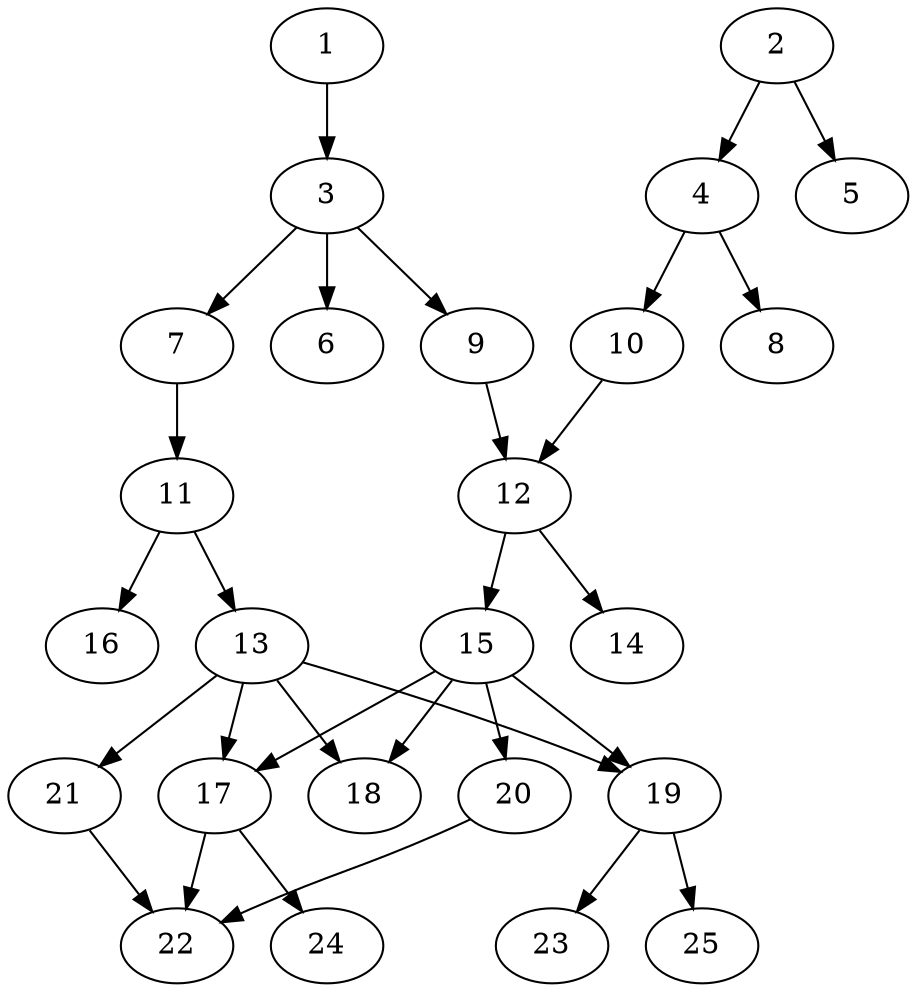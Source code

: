 // DAG automatically generated by daggen at Thu Oct  3 14:00:40 2019
// ./daggen --dot -n 25 --ccr 0.4 --fat 0.5 --regular 0.7 --density 0.5 --mindata 5242880 --maxdata 52428800 
digraph G {
  1 [size="129000960", alpha="0.01", expect_size="51600384"] 
  1 -> 3 [size ="51600384"]
  2 [size="59215360", alpha="0.16", expect_size="23686144"] 
  2 -> 4 [size ="23686144"]
  2 -> 5 [size ="23686144"]
  3 [size="115747840", alpha="0.19", expect_size="46299136"] 
  3 -> 6 [size ="46299136"]
  3 -> 7 [size ="46299136"]
  3 -> 9 [size ="46299136"]
  4 [size="80563200", alpha="0.13", expect_size="32225280"] 
  4 -> 8 [size ="32225280"]
  4 -> 10 [size ="32225280"]
  5 [size="119185920", alpha="0.04", expect_size="47674368"] 
  6 [size="29404160", alpha="0.18", expect_size="11761664"] 
  7 [size="96752640", alpha="0.15", expect_size="38701056"] 
  7 -> 11 [size ="38701056"]
  8 [size="96120320", alpha="0.16", expect_size="38448128"] 
  9 [size="102018560", alpha="0.15", expect_size="40807424"] 
  9 -> 12 [size ="40807424"]
  10 [size="103984640", alpha="0.14", expect_size="41593856"] 
  10 -> 12 [size ="41593856"]
  11 [size="47006720", alpha="0.04", expect_size="18802688"] 
  11 -> 13 [size ="18802688"]
  11 -> 16 [size ="18802688"]
  12 [size="50501120", alpha="0.17", expect_size="20200448"] 
  12 -> 14 [size ="20200448"]
  12 -> 15 [size ="20200448"]
  13 [size="29713920", alpha="0.16", expect_size="11885568"] 
  13 -> 17 [size ="11885568"]
  13 -> 18 [size ="11885568"]
  13 -> 19 [size ="11885568"]
  13 -> 21 [size ="11885568"]
  14 [size="23639040", alpha="0.14", expect_size="9455616"] 
  15 [size="102873600", alpha="0.04", expect_size="41149440"] 
  15 -> 17 [size ="41149440"]
  15 -> 18 [size ="41149440"]
  15 -> 19 [size ="41149440"]
  15 -> 20 [size ="41149440"]
  16 [size="125171200", alpha="0.12", expect_size="50068480"] 
  17 [size="112358400", alpha="0.18", expect_size="44943360"] 
  17 -> 22 [size ="44943360"]
  17 -> 24 [size ="44943360"]
  18 [size="84075520", alpha="0.16", expect_size="33630208"] 
  19 [size="61959680", alpha="0.16", expect_size="24783872"] 
  19 -> 23 [size ="24783872"]
  19 -> 25 [size ="24783872"]
  20 [size="31580160", alpha="0.12", expect_size="12632064"] 
  20 -> 22 [size ="12632064"]
  21 [size="114734080", alpha="0.08", expect_size="45893632"] 
  21 -> 22 [size ="45893632"]
  22 [size="17605120", alpha="0.11", expect_size="7042048"] 
  23 [size="115840000", alpha="0.12", expect_size="46336000"] 
  24 [size="90979840", alpha="0.04", expect_size="36391936"] 
  25 [size="54617600", alpha="0.15", expect_size="21847040"] 
}
